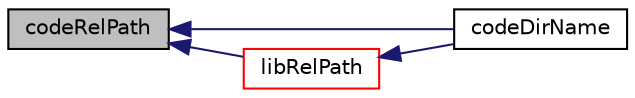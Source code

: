 digraph "codeRelPath"
{
  bgcolor="transparent";
  edge [fontname="Helvetica",fontsize="10",labelfontname="Helvetica",labelfontsize="10"];
  node [fontname="Helvetica",fontsize="10",shape=record];
  rankdir="LR";
  Node1 [label="codeRelPath",height=0.2,width=0.4,color="black", fillcolor="grey75", style="filled", fontcolor="black"];
  Node1 -> Node2 [dir="back",color="midnightblue",fontsize="10",style="solid",fontname="Helvetica"];
  Node2 [label="codeDirName",height=0.2,width=0.4,color="black",URL="$a00604.html#a9dde26399656a693ab209ee4a0eece6a",tooltip="Return the code-dirname. "];
  Node1 -> Node3 [dir="back",color="midnightblue",fontsize="10",style="solid",fontname="Helvetica"];
  Node3 [label="libRelPath",height=0.2,width=0.4,color="red",URL="$a00604.html#a14975c944efff9d4e0a700feb79a0a8c",tooltip="Library path for specified code name relative to $FOAM_CASE. "];
  Node3 -> Node2 [dir="back",color="midnightblue",fontsize="10",style="solid",fontname="Helvetica"];
}
